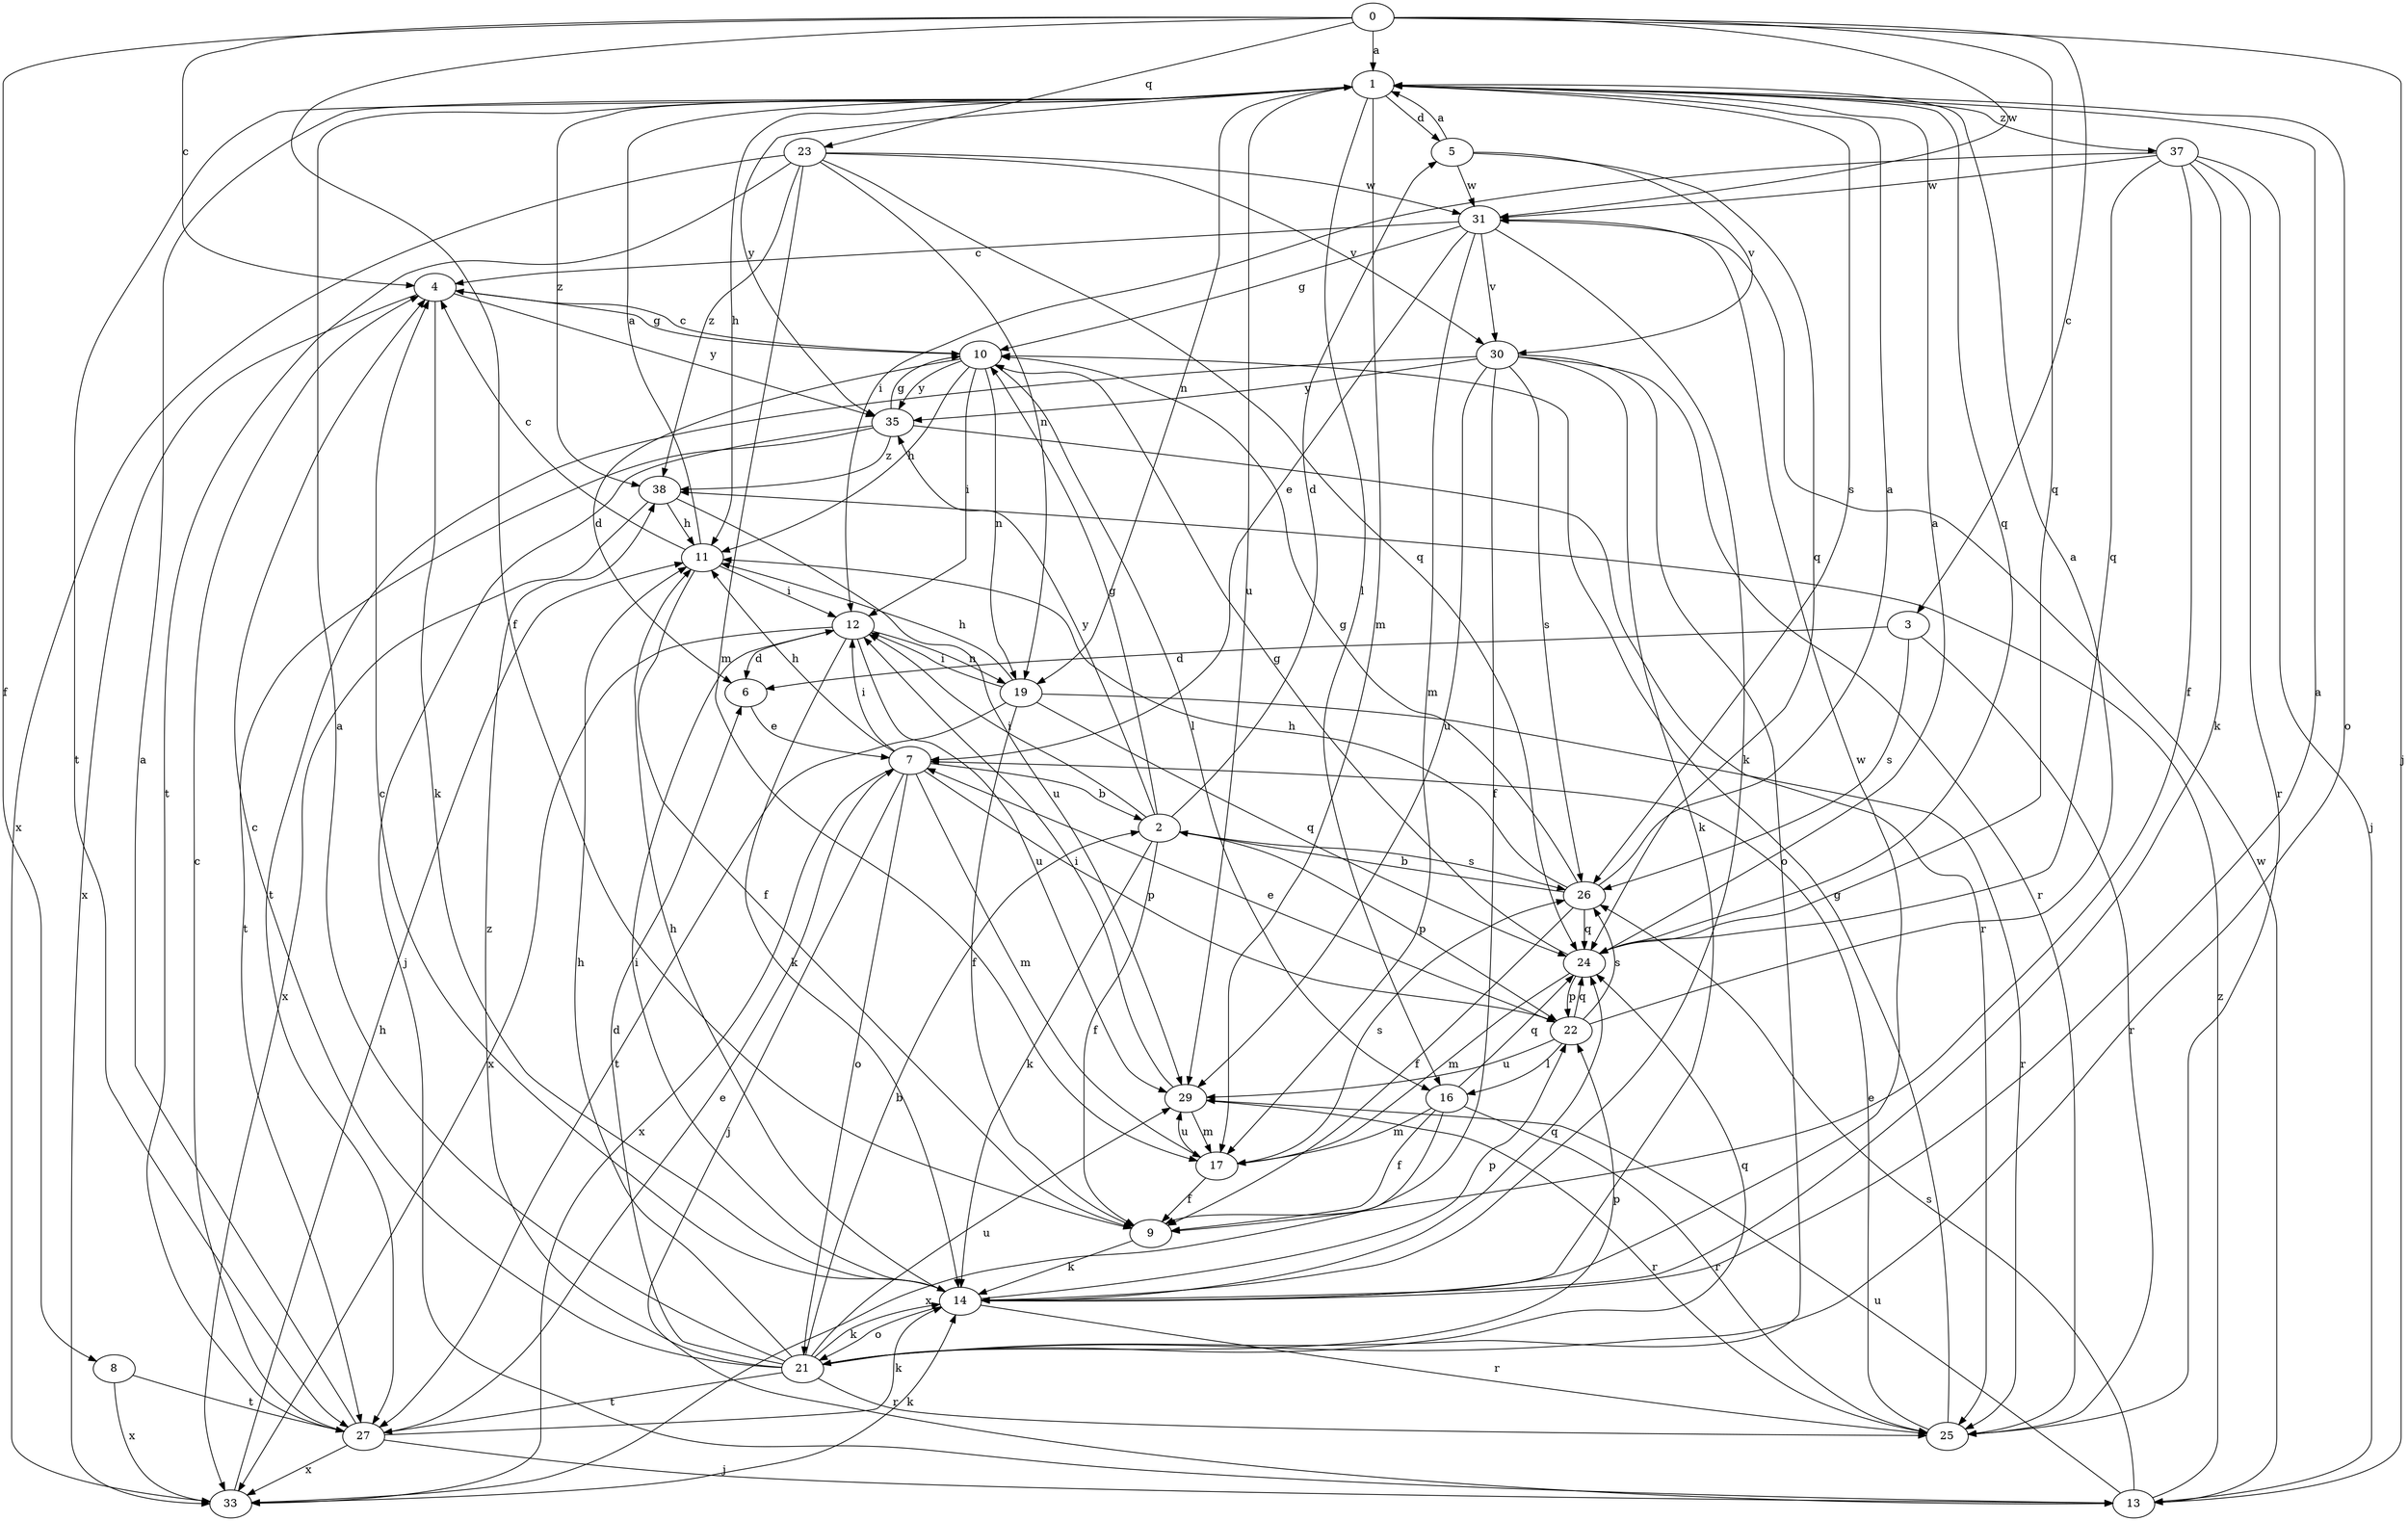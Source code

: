 strict digraph  {
0;
1;
2;
3;
4;
5;
6;
7;
8;
9;
10;
11;
12;
13;
14;
16;
17;
19;
21;
22;
23;
24;
25;
26;
27;
29;
30;
31;
33;
35;
37;
38;
0 -> 1  [label=a];
0 -> 3  [label=c];
0 -> 4  [label=c];
0 -> 8  [label=f];
0 -> 9  [label=f];
0 -> 13  [label=j];
0 -> 23  [label=q];
0 -> 24  [label=q];
0 -> 31  [label=w];
1 -> 5  [label=d];
1 -> 11  [label=h];
1 -> 16  [label=l];
1 -> 17  [label=m];
1 -> 19  [label=n];
1 -> 21  [label=o];
1 -> 24  [label=q];
1 -> 26  [label=s];
1 -> 27  [label=t];
1 -> 29  [label=u];
1 -> 35  [label=y];
1 -> 37  [label=z];
1 -> 38  [label=z];
2 -> 5  [label=d];
2 -> 9  [label=f];
2 -> 10  [label=g];
2 -> 12  [label=i];
2 -> 14  [label=k];
2 -> 22  [label=p];
2 -> 26  [label=s];
2 -> 35  [label=y];
3 -> 6  [label=d];
3 -> 25  [label=r];
3 -> 26  [label=s];
4 -> 10  [label=g];
4 -> 14  [label=k];
4 -> 33  [label=x];
4 -> 35  [label=y];
5 -> 1  [label=a];
5 -> 24  [label=q];
5 -> 30  [label=v];
5 -> 31  [label=w];
6 -> 7  [label=e];
7 -> 2  [label=b];
7 -> 11  [label=h];
7 -> 12  [label=i];
7 -> 13  [label=j];
7 -> 17  [label=m];
7 -> 21  [label=o];
7 -> 22  [label=p];
7 -> 33  [label=x];
8 -> 27  [label=t];
8 -> 33  [label=x];
9 -> 14  [label=k];
10 -> 4  [label=c];
10 -> 6  [label=d];
10 -> 11  [label=h];
10 -> 12  [label=i];
10 -> 16  [label=l];
10 -> 19  [label=n];
10 -> 35  [label=y];
11 -> 1  [label=a];
11 -> 4  [label=c];
11 -> 9  [label=f];
11 -> 12  [label=i];
12 -> 6  [label=d];
12 -> 14  [label=k];
12 -> 19  [label=n];
12 -> 29  [label=u];
12 -> 33  [label=x];
13 -> 26  [label=s];
13 -> 29  [label=u];
13 -> 31  [label=w];
13 -> 38  [label=z];
14 -> 1  [label=a];
14 -> 4  [label=c];
14 -> 11  [label=h];
14 -> 12  [label=i];
14 -> 21  [label=o];
14 -> 22  [label=p];
14 -> 24  [label=q];
14 -> 25  [label=r];
14 -> 31  [label=w];
16 -> 9  [label=f];
16 -> 17  [label=m];
16 -> 24  [label=q];
16 -> 25  [label=r];
16 -> 33  [label=x];
17 -> 9  [label=f];
17 -> 26  [label=s];
17 -> 29  [label=u];
19 -> 9  [label=f];
19 -> 11  [label=h];
19 -> 12  [label=i];
19 -> 24  [label=q];
19 -> 25  [label=r];
19 -> 27  [label=t];
21 -> 1  [label=a];
21 -> 2  [label=b];
21 -> 4  [label=c];
21 -> 6  [label=d];
21 -> 11  [label=h];
21 -> 14  [label=k];
21 -> 22  [label=p];
21 -> 24  [label=q];
21 -> 25  [label=r];
21 -> 27  [label=t];
21 -> 29  [label=u];
21 -> 38  [label=z];
22 -> 1  [label=a];
22 -> 7  [label=e];
22 -> 16  [label=l];
22 -> 24  [label=q];
22 -> 26  [label=s];
22 -> 29  [label=u];
23 -> 17  [label=m];
23 -> 19  [label=n];
23 -> 24  [label=q];
23 -> 27  [label=t];
23 -> 30  [label=v];
23 -> 31  [label=w];
23 -> 33  [label=x];
23 -> 38  [label=z];
24 -> 1  [label=a];
24 -> 10  [label=g];
24 -> 17  [label=m];
24 -> 22  [label=p];
25 -> 7  [label=e];
25 -> 10  [label=g];
26 -> 1  [label=a];
26 -> 2  [label=b];
26 -> 9  [label=f];
26 -> 10  [label=g];
26 -> 11  [label=h];
26 -> 24  [label=q];
27 -> 1  [label=a];
27 -> 4  [label=c];
27 -> 7  [label=e];
27 -> 13  [label=j];
27 -> 14  [label=k];
27 -> 33  [label=x];
29 -> 12  [label=i];
29 -> 17  [label=m];
29 -> 25  [label=r];
30 -> 9  [label=f];
30 -> 14  [label=k];
30 -> 21  [label=o];
30 -> 25  [label=r];
30 -> 26  [label=s];
30 -> 27  [label=t];
30 -> 29  [label=u];
30 -> 35  [label=y];
31 -> 4  [label=c];
31 -> 7  [label=e];
31 -> 10  [label=g];
31 -> 14  [label=k];
31 -> 17  [label=m];
31 -> 30  [label=v];
33 -> 11  [label=h];
33 -> 14  [label=k];
35 -> 10  [label=g];
35 -> 13  [label=j];
35 -> 25  [label=r];
35 -> 27  [label=t];
35 -> 38  [label=z];
37 -> 9  [label=f];
37 -> 12  [label=i];
37 -> 13  [label=j];
37 -> 14  [label=k];
37 -> 24  [label=q];
37 -> 25  [label=r];
37 -> 31  [label=w];
38 -> 11  [label=h];
38 -> 29  [label=u];
38 -> 33  [label=x];
}
